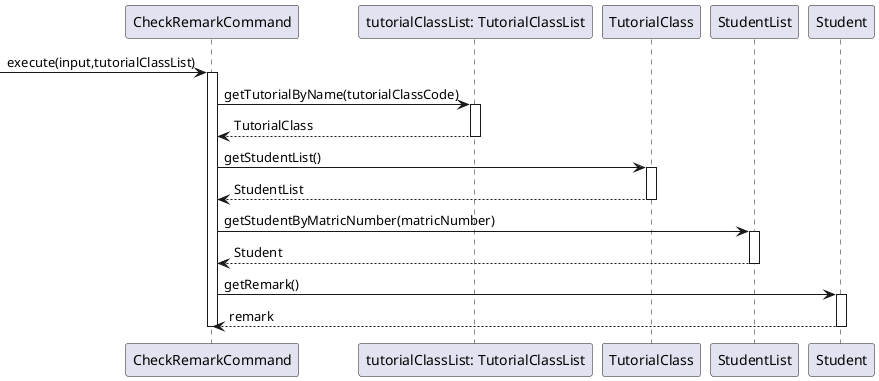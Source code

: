 @startuml


participant "CheckRemarkCommand" as CRC
participant "tutorialClassList: TutorialClassList" as TCL
participant "TutorialClass" as TC
participant "StudentList" as SL
participant "Student" as S

 -> CRC: execute(input,tutorialClassList)
activate CRC

CRC -> TCL: getTutorialByName(tutorialClassCode)
activate TCL
TCL --> CRC: TutorialClass
deactivate TCL



    CRC -> TC: getStudentList()
    activate TC
    TC --> CRC: StudentList
    deactivate TC

    CRC -> SL: getStudentByMatricNumber(matricNumber)
    activate SL
    SL --> CRC: Student
    deactivate SL


        CRC -> S: getRemark()
        activate S
        S --> CRC: remark
        deactivate S


        deactivate CRC

@enduml
